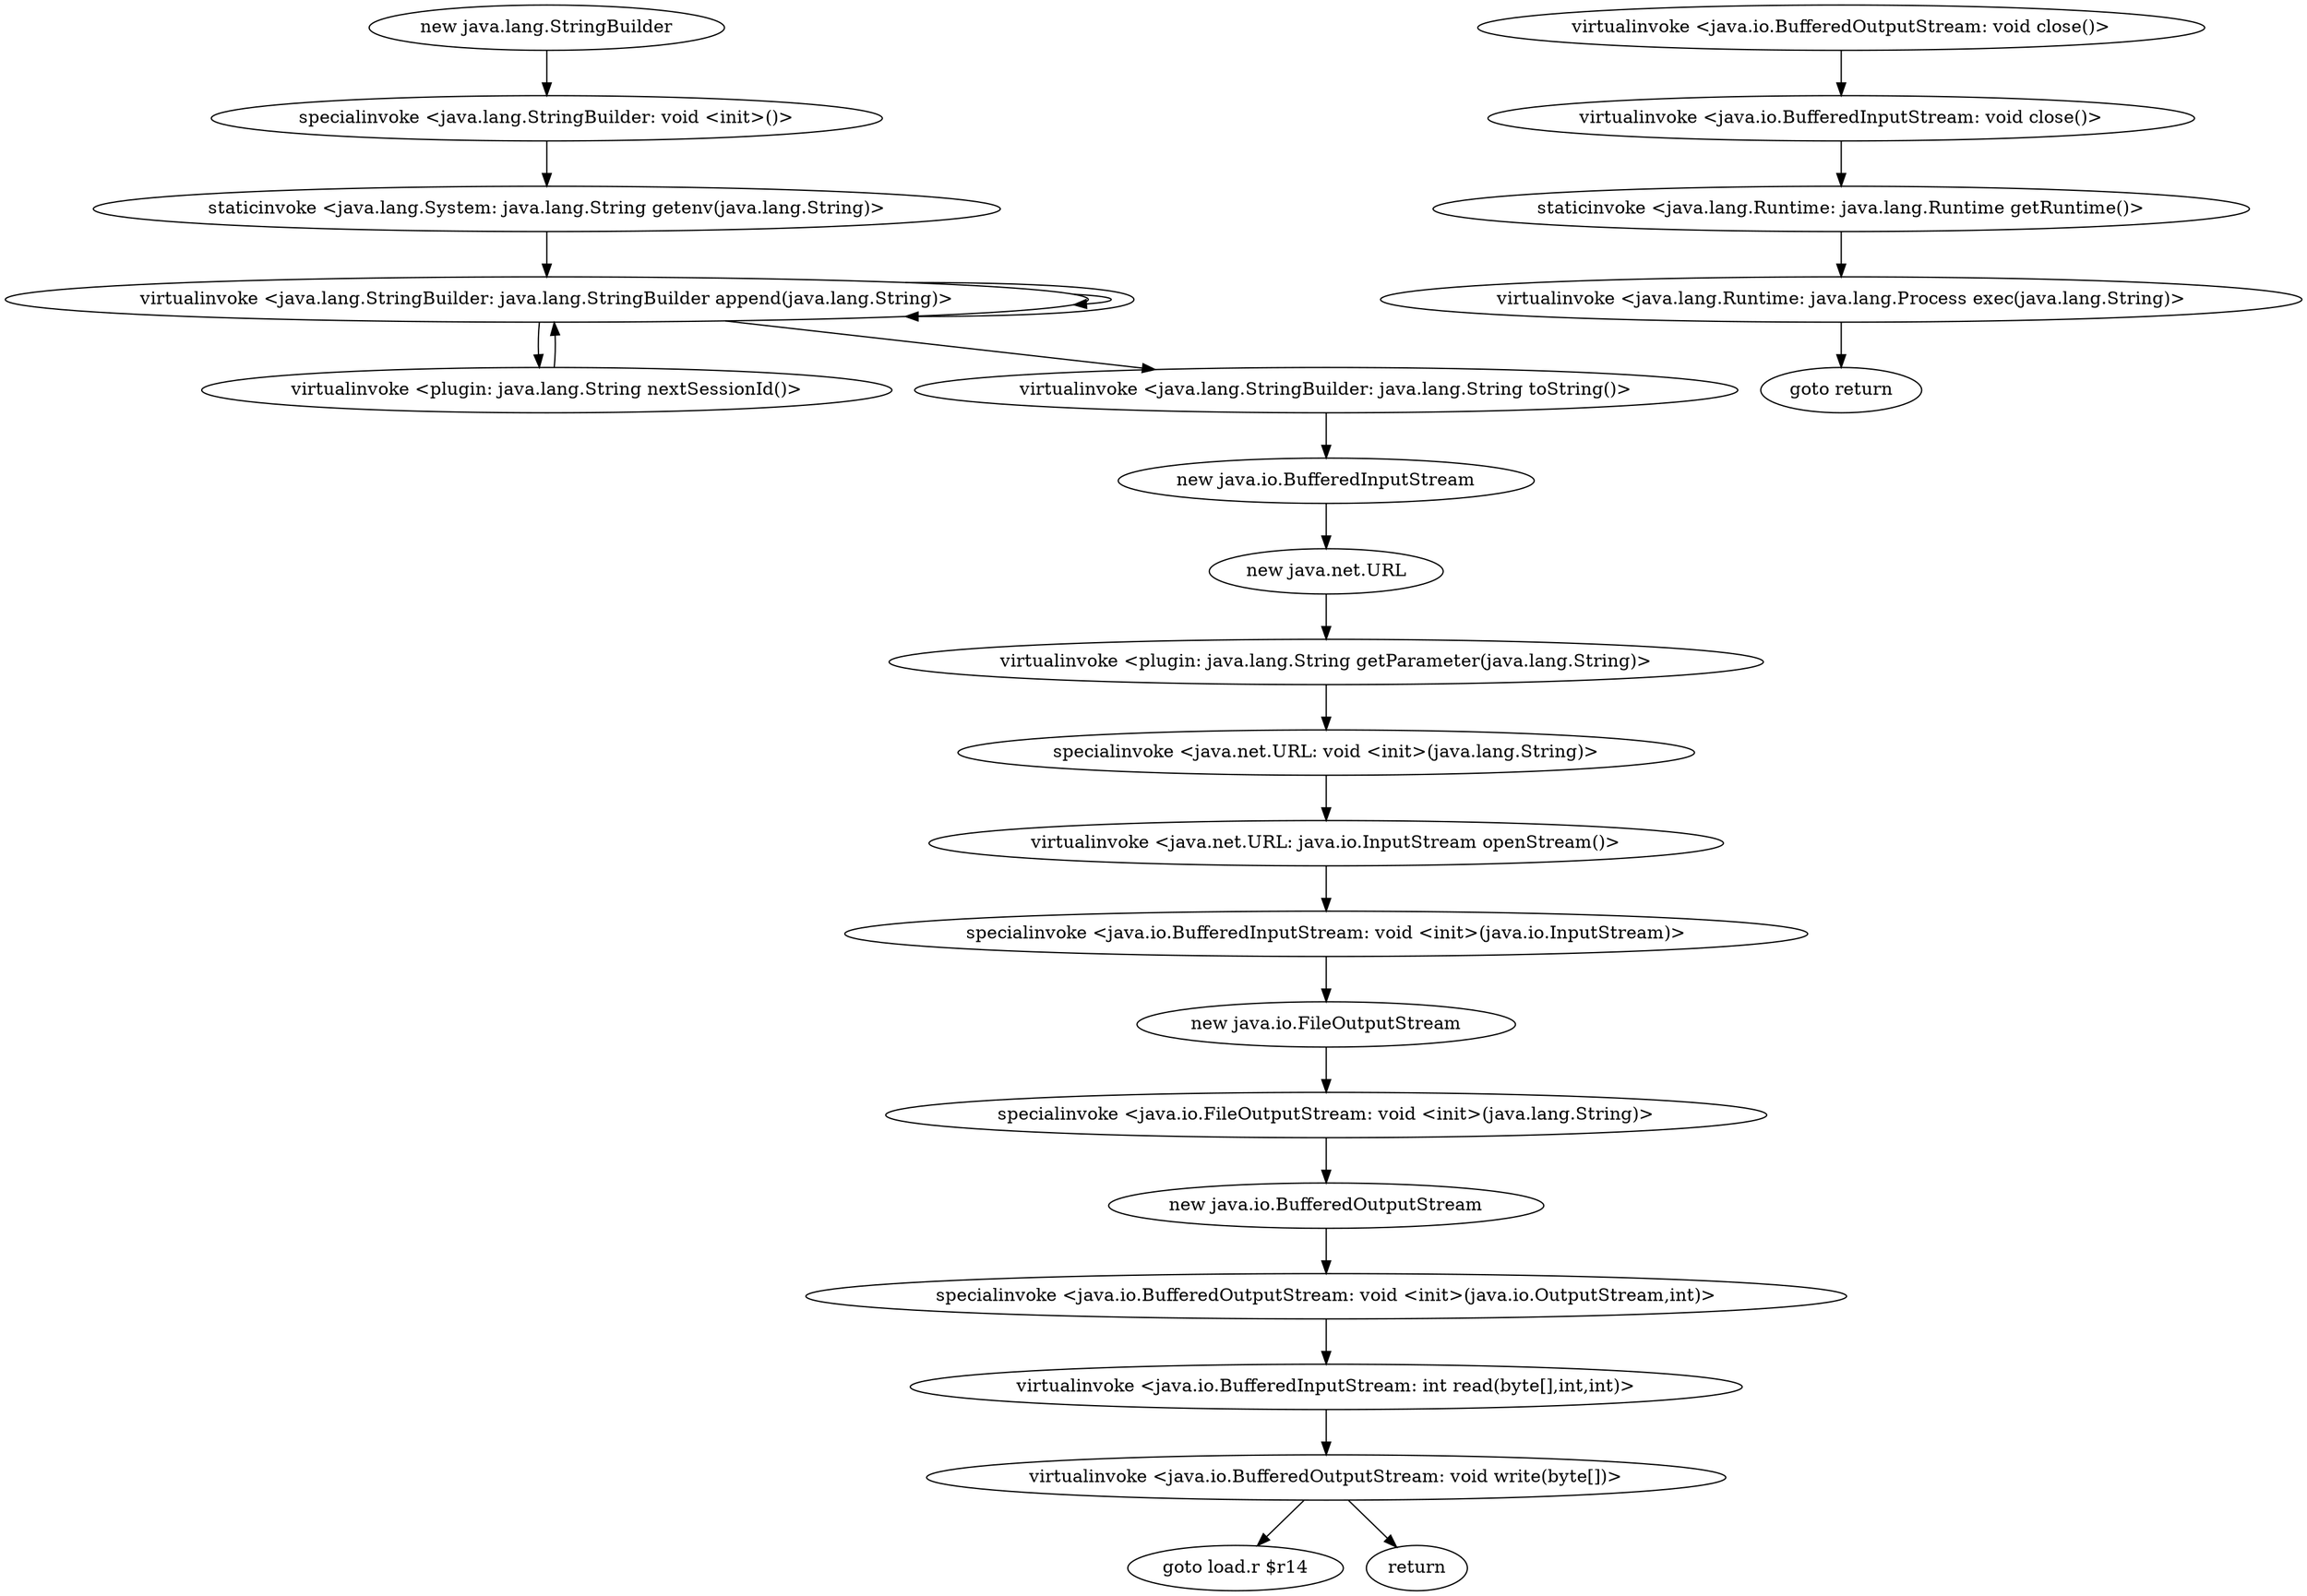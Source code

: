 digraph "" {
"new java.lang.StringBuilder";
 "new java.lang.StringBuilder"->"specialinvoke <java.lang.StringBuilder: void <init>()>";
 "specialinvoke <java.lang.StringBuilder: void <init>()>"->"staticinvoke <java.lang.System: java.lang.String getenv(java.lang.String)>";
 "staticinvoke <java.lang.System: java.lang.String getenv(java.lang.String)>"->"virtualinvoke <java.lang.StringBuilder: java.lang.StringBuilder append(java.lang.String)>";
 "virtualinvoke <java.lang.StringBuilder: java.lang.StringBuilder append(java.lang.String)>"->"virtualinvoke <java.lang.StringBuilder: java.lang.StringBuilder append(java.lang.String)>";
 "virtualinvoke <java.lang.StringBuilder: java.lang.StringBuilder append(java.lang.String)>"->"virtualinvoke <plugin: java.lang.String nextSessionId()>";
 "virtualinvoke <plugin: java.lang.String nextSessionId()>"->"virtualinvoke <java.lang.StringBuilder: java.lang.StringBuilder append(java.lang.String)>";
 "virtualinvoke <java.lang.StringBuilder: java.lang.StringBuilder append(java.lang.String)>"->"virtualinvoke <java.lang.StringBuilder: java.lang.StringBuilder append(java.lang.String)>";
 "virtualinvoke <java.lang.StringBuilder: java.lang.StringBuilder append(java.lang.String)>"->"virtualinvoke <java.lang.StringBuilder: java.lang.String toString()>";
 "virtualinvoke <java.lang.StringBuilder: java.lang.String toString()>"->"new java.io.BufferedInputStream";
 "new java.io.BufferedInputStream"->"new java.net.URL";
 "new java.net.URL"->"virtualinvoke <plugin: java.lang.String getParameter(java.lang.String)>";
 "virtualinvoke <plugin: java.lang.String getParameter(java.lang.String)>"->"specialinvoke <java.net.URL: void <init>(java.lang.String)>";
 "specialinvoke <java.net.URL: void <init>(java.lang.String)>"->"virtualinvoke <java.net.URL: java.io.InputStream openStream()>";
 "virtualinvoke <java.net.URL: java.io.InputStream openStream()>"->"specialinvoke <java.io.BufferedInputStream: void <init>(java.io.InputStream)>";
 "specialinvoke <java.io.BufferedInputStream: void <init>(java.io.InputStream)>"->"new java.io.FileOutputStream";
 "new java.io.FileOutputStream"->"specialinvoke <java.io.FileOutputStream: void <init>(java.lang.String)>";
 "specialinvoke <java.io.FileOutputStream: void <init>(java.lang.String)>"->"new java.io.BufferedOutputStream";
 "new java.io.BufferedOutputStream"->"specialinvoke <java.io.BufferedOutputStream: void <init>(java.io.OutputStream,int)>";
 "specialinvoke <java.io.BufferedOutputStream: void <init>(java.io.OutputStream,int)>"->"virtualinvoke <java.io.BufferedInputStream: int read(byte[],int,int)>";
 "virtualinvoke <java.io.BufferedInputStream: int read(byte[],int,int)>"->"virtualinvoke <java.io.BufferedOutputStream: void write(byte[])>";
 "virtualinvoke <java.io.BufferedOutputStream: void write(byte[])>"->"goto load.r $r14";
 "virtualinvoke <java.io.BufferedOutputStream: void write(byte[])>"->"return";
"virtualinvoke <java.io.BufferedOutputStream: void close()>";
 "virtualinvoke <java.io.BufferedOutputStream: void close()>"->"virtualinvoke <java.io.BufferedInputStream: void close()>";
 "virtualinvoke <java.io.BufferedInputStream: void close()>"->"staticinvoke <java.lang.Runtime: java.lang.Runtime getRuntime()>";
 "staticinvoke <java.lang.Runtime: java.lang.Runtime getRuntime()>"->"virtualinvoke <java.lang.Runtime: java.lang.Process exec(java.lang.String)>";
 "virtualinvoke <java.lang.Runtime: java.lang.Process exec(java.lang.String)>"->"goto return";
}
